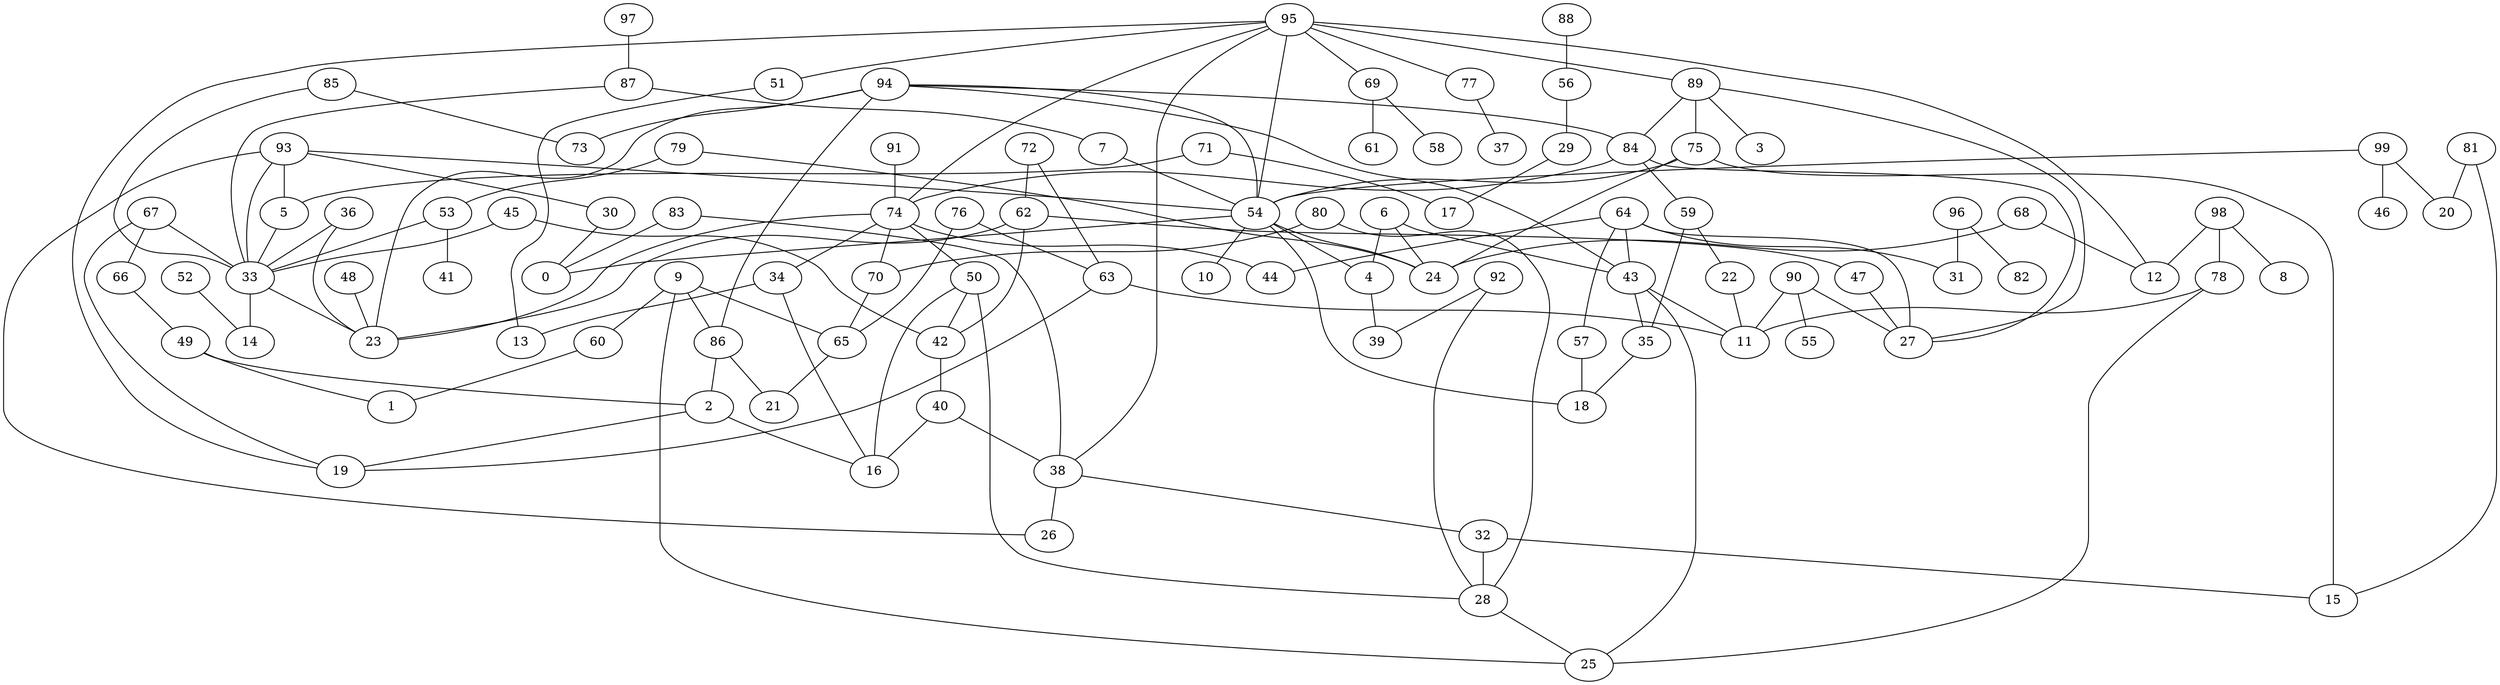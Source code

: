 digraph GG_graph {

subgraph G_graph {
edge [color = black]
"91" -> "74" [dir = none]
"80" -> "28" [dir = none]
"48" -> "23" [dir = none]
"97" -> "87" [dir = none]
"85" -> "33" [dir = none]
"22" -> "11" [dir = none]
"34" -> "16" [dir = none]
"52" -> "14" [dir = none]
"88" -> "56" [dir = none]
"83" -> "0" [dir = none]
"92" -> "28" [dir = none]
"32" -> "28" [dir = none]
"56" -> "29" [dir = none]
"79" -> "24" [dir = none]
"76" -> "63" [dir = none]
"4" -> "39" [dir = none]
"74" -> "34" [dir = none]
"74" -> "44" [dir = none]
"74" -> "50" [dir = none]
"74" -> "70" [dir = none]
"65" -> "21" [dir = none]
"7" -> "54" [dir = none]
"2" -> "19" [dir = none]
"9" -> "60" [dir = none]
"9" -> "25" [dir = none]
"93" -> "5" [dir = none]
"93" -> "26" [dir = none]
"93" -> "33" [dir = none]
"93" -> "54" [dir = none]
"54" -> "4" [dir = none]
"54" -> "10" [dir = none]
"54" -> "0" [dir = none]
"87" -> "33" [dir = none]
"94" -> "73" [dir = none]
"94" -> "86" [dir = none]
"94" -> "43" [dir = none]
"94" -> "54" [dir = none]
"57" -> "18" [dir = none]
"45" -> "42" [dir = none]
"45" -> "33" [dir = none]
"62" -> "23" [dir = none]
"75" -> "15" [dir = none]
"75" -> "24" [dir = none]
"75" -> "54" [dir = none]
"6" -> "4" [dir = none]
"33" -> "23" [dir = none]
"33" -> "14" [dir = none]
"36" -> "23" [dir = none]
"78" -> "11" [dir = none]
"63" -> "11" [dir = none]
"71" -> "17" [dir = none]
"71" -> "5" [dir = none]
"89" -> "3" [dir = none]
"89" -> "27" [dir = none]
"98" -> "8" [dir = none]
"98" -> "12" [dir = none]
"53" -> "41" [dir = none]
"53" -> "33" [dir = none]
"69" -> "61" [dir = none]
"69" -> "58" [dir = none]
"95" -> "51" [dir = none]
"95" -> "77" [dir = none]
"95" -> "12" [dir = none]
"95" -> "89" [dir = none]
"95" -> "69" [dir = none]
"95" -> "19" [dir = none]
"95" -> "74" [dir = none]
"95" -> "38" [dir = none]
"95" -> "54" [dir = none]
"81" -> "15" [dir = none]
"66" -> "49" [dir = none]
"70" -> "65" [dir = none]
"77" -> "37" [dir = none]
"59" -> "35" [dir = none]
"67" -> "33" [dir = none]
"29" -> "17" [dir = none]
"99" -> "20" [dir = none]
"99" -> "46" [dir = none]
"99" -> "54" [dir = none]
"68" -> "12" [dir = none]
"49" -> "2" [dir = none]
"42" -> "40" [dir = none]
"64" -> "31" [dir = none]
"64" -> "43" [dir = none]
"28" -> "25" [dir = none]
"72" -> "63" [dir = none]
"30" -> "0" [dir = none]
"84" -> "27" [dir = none]
"35" -> "18" [dir = none]
"90" -> "55" [dir = none]
"90" -> "11" [dir = none]
"51" -> "13" [dir = none]
"96" -> "82" [dir = none]
"96" -> "31" [dir = none]
"43" -> "35" [dir = none]
"43" -> "11" [dir = none]
"43" -> "25" [dir = none]
"47" -> "27" [dir = none]
"60" -> "1" [dir = none]
"9" -> "65" [dir = none]
"84" -> "74" [dir = none]
"93" -> "30" [dir = none]
"86" -> "2" [dir = none]
"2" -> "16" [dir = none]
"64" -> "57" [dir = none]
"89" -> "75" [dir = none]
"40" -> "16" [dir = none]
"72" -> "62" [dir = none]
"86" -> "21" [dir = none]
"34" -> "13" [dir = none]
"40" -> "38" [dir = none]
"85" -> "73" [dir = none]
"49" -> "1" [dir = none]
"62" -> "47" [dir = none]
"59" -> "22" [dir = none]
"94" -> "23" [dir = none]
"54" -> "18" [dir = none]
"50" -> "42" [dir = none]
"83" -> "38" [dir = none]
"5" -> "33" [dir = none]
"76" -> "65" [dir = none]
"78" -> "25" [dir = none]
"98" -> "78" [dir = none]
"32" -> "15" [dir = none]
"38" -> "26" [dir = none]
"94" -> "84" [dir = none]
"62" -> "42" [dir = none]
"63" -> "19" [dir = none]
"81" -> "20" [dir = none]
"54" -> "24" [dir = none]
"90" -> "27" [dir = none]
"87" -> "7" [dir = none]
"84" -> "59" [dir = none]
"36" -> "33" [dir = none]
"74" -> "23" [dir = none]
"79" -> "53" [dir = none]
"68" -> "24" [dir = none]
"50" -> "28" [dir = none]
"9" -> "86" [dir = none]
"67" -> "19" [dir = none]
"67" -> "66" [dir = none]
"6" -> "24" [dir = none]
"89" -> "84" [dir = none]
"64" -> "27" [dir = none]
"38" -> "32" [dir = none]
"6" -> "43" [dir = none]
"64" -> "44" [dir = none]
"80" -> "70" [dir = none]
"92" -> "39" [dir = none]
"50" -> "16" [dir = none]
}

}
